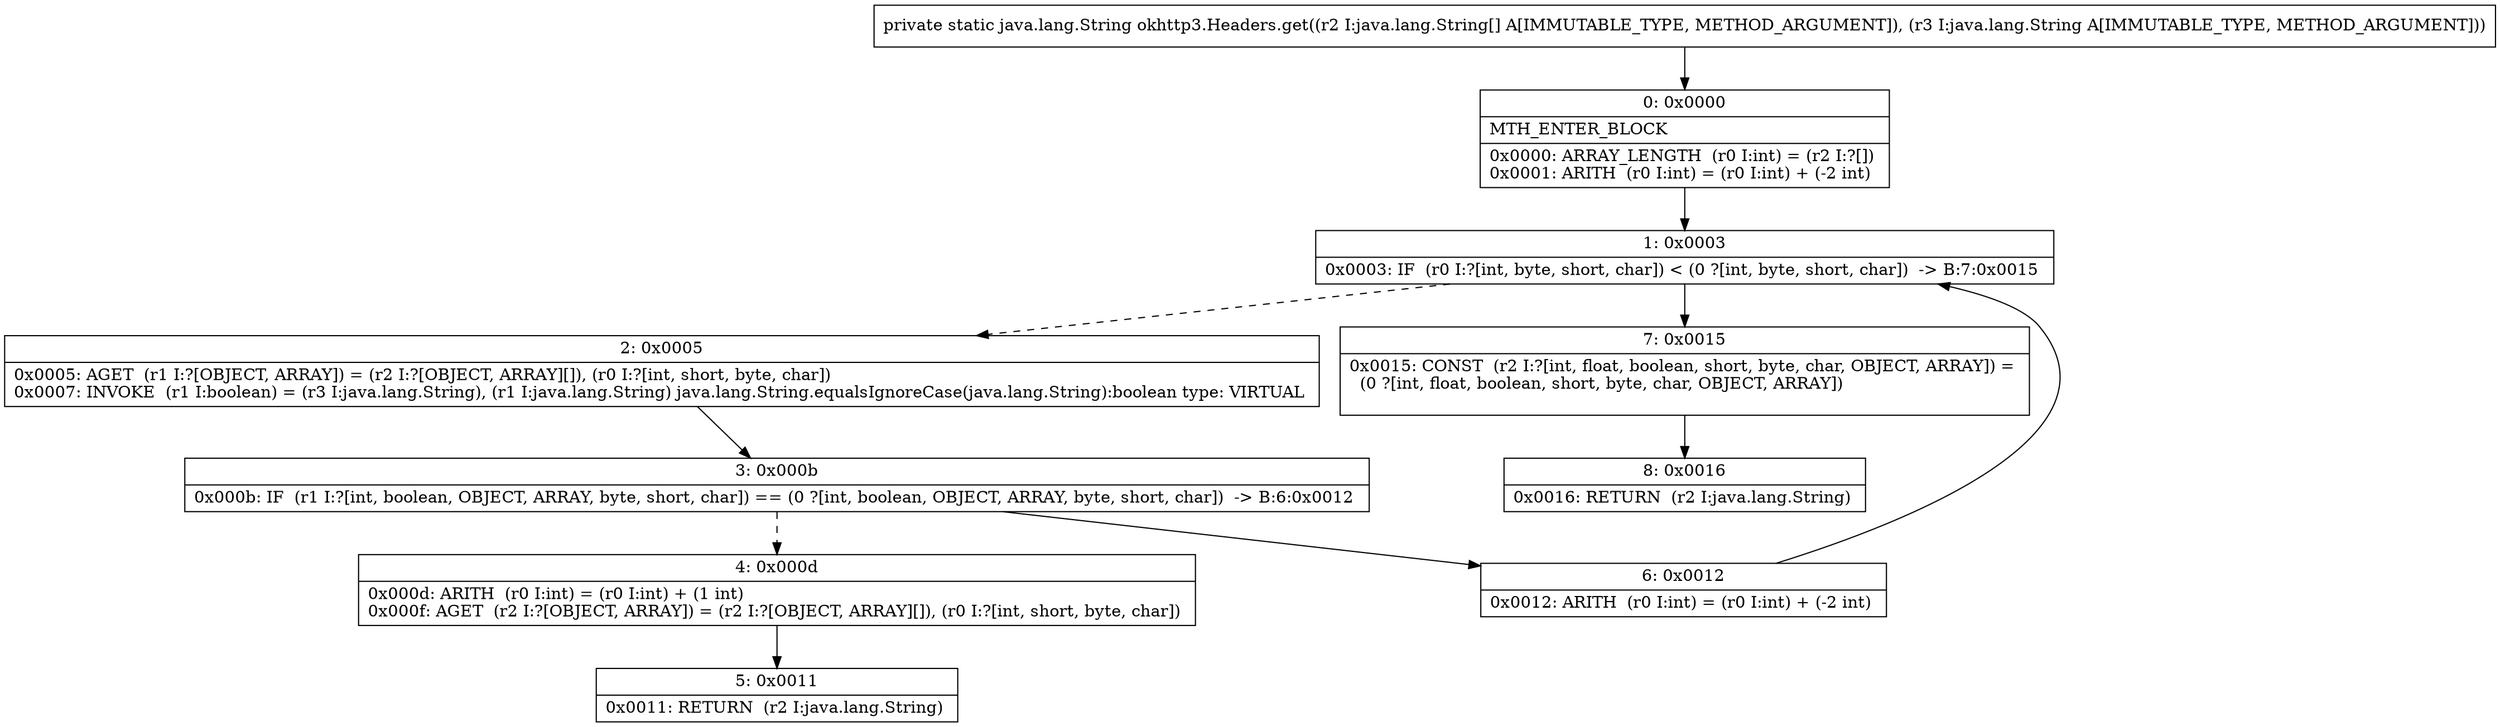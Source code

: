 digraph "CFG forokhttp3.Headers.get([Ljava\/lang\/String;Ljava\/lang\/String;)Ljava\/lang\/String;" {
Node_0 [shape=record,label="{0\:\ 0x0000|MTH_ENTER_BLOCK\l|0x0000: ARRAY_LENGTH  (r0 I:int) = (r2 I:?[]) \l0x0001: ARITH  (r0 I:int) = (r0 I:int) + (\-2 int) \l}"];
Node_1 [shape=record,label="{1\:\ 0x0003|0x0003: IF  (r0 I:?[int, byte, short, char]) \< (0 ?[int, byte, short, char])  \-\> B:7:0x0015 \l}"];
Node_2 [shape=record,label="{2\:\ 0x0005|0x0005: AGET  (r1 I:?[OBJECT, ARRAY]) = (r2 I:?[OBJECT, ARRAY][]), (r0 I:?[int, short, byte, char]) \l0x0007: INVOKE  (r1 I:boolean) = (r3 I:java.lang.String), (r1 I:java.lang.String) java.lang.String.equalsIgnoreCase(java.lang.String):boolean type: VIRTUAL \l}"];
Node_3 [shape=record,label="{3\:\ 0x000b|0x000b: IF  (r1 I:?[int, boolean, OBJECT, ARRAY, byte, short, char]) == (0 ?[int, boolean, OBJECT, ARRAY, byte, short, char])  \-\> B:6:0x0012 \l}"];
Node_4 [shape=record,label="{4\:\ 0x000d|0x000d: ARITH  (r0 I:int) = (r0 I:int) + (1 int) \l0x000f: AGET  (r2 I:?[OBJECT, ARRAY]) = (r2 I:?[OBJECT, ARRAY][]), (r0 I:?[int, short, byte, char]) \l}"];
Node_5 [shape=record,label="{5\:\ 0x0011|0x0011: RETURN  (r2 I:java.lang.String) \l}"];
Node_6 [shape=record,label="{6\:\ 0x0012|0x0012: ARITH  (r0 I:int) = (r0 I:int) + (\-2 int) \l}"];
Node_7 [shape=record,label="{7\:\ 0x0015|0x0015: CONST  (r2 I:?[int, float, boolean, short, byte, char, OBJECT, ARRAY]) = \l  (0 ?[int, float, boolean, short, byte, char, OBJECT, ARRAY])\l \l}"];
Node_8 [shape=record,label="{8\:\ 0x0016|0x0016: RETURN  (r2 I:java.lang.String) \l}"];
MethodNode[shape=record,label="{private static java.lang.String okhttp3.Headers.get((r2 I:java.lang.String[] A[IMMUTABLE_TYPE, METHOD_ARGUMENT]), (r3 I:java.lang.String A[IMMUTABLE_TYPE, METHOD_ARGUMENT])) }"];
MethodNode -> Node_0;
Node_0 -> Node_1;
Node_1 -> Node_2[style=dashed];
Node_1 -> Node_7;
Node_2 -> Node_3;
Node_3 -> Node_4[style=dashed];
Node_3 -> Node_6;
Node_4 -> Node_5;
Node_6 -> Node_1;
Node_7 -> Node_8;
}

